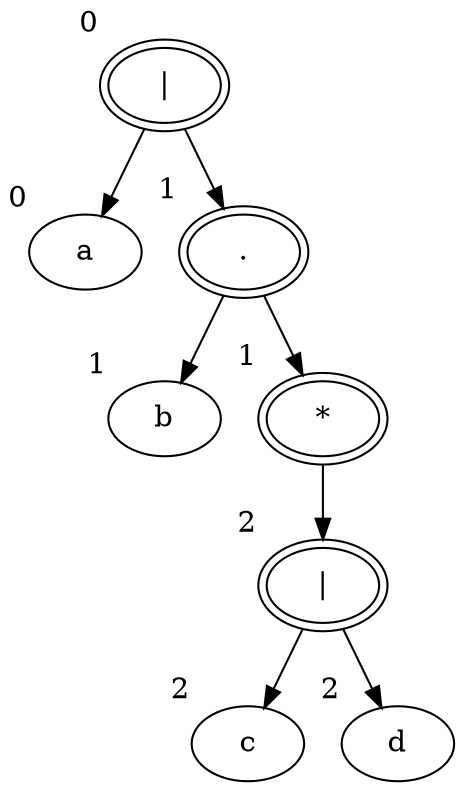 digraph {
  94528412275248[label="|" xlabel="0" peripheries="2"]
  94528412275200[label="a" xlabel="0" peripheries="1"]
  94528412275248  ->  94528412275200
  94528412275152[label="." xlabel="1" peripheries="2"]
  94528412275248  ->  94528412275152
  94528412275328[label="b" xlabel="1" peripheries="1"]
  94528412275152  ->  94528412275328
  94528412275856[label="*" xlabel="1" peripheries="2"]
  94528412275152  ->  94528412275856
  94528412275696[label="|" xlabel="2" peripheries="2"]
  94528412275856  ->  94528412275696
  94528412275616[label="c" xlabel="2" peripheries="1"]
  94528412275696  ->  94528412275616
  94528412275776[label="d" xlabel="2" peripheries="1"]
  94528412275696  ->  94528412275776
}
